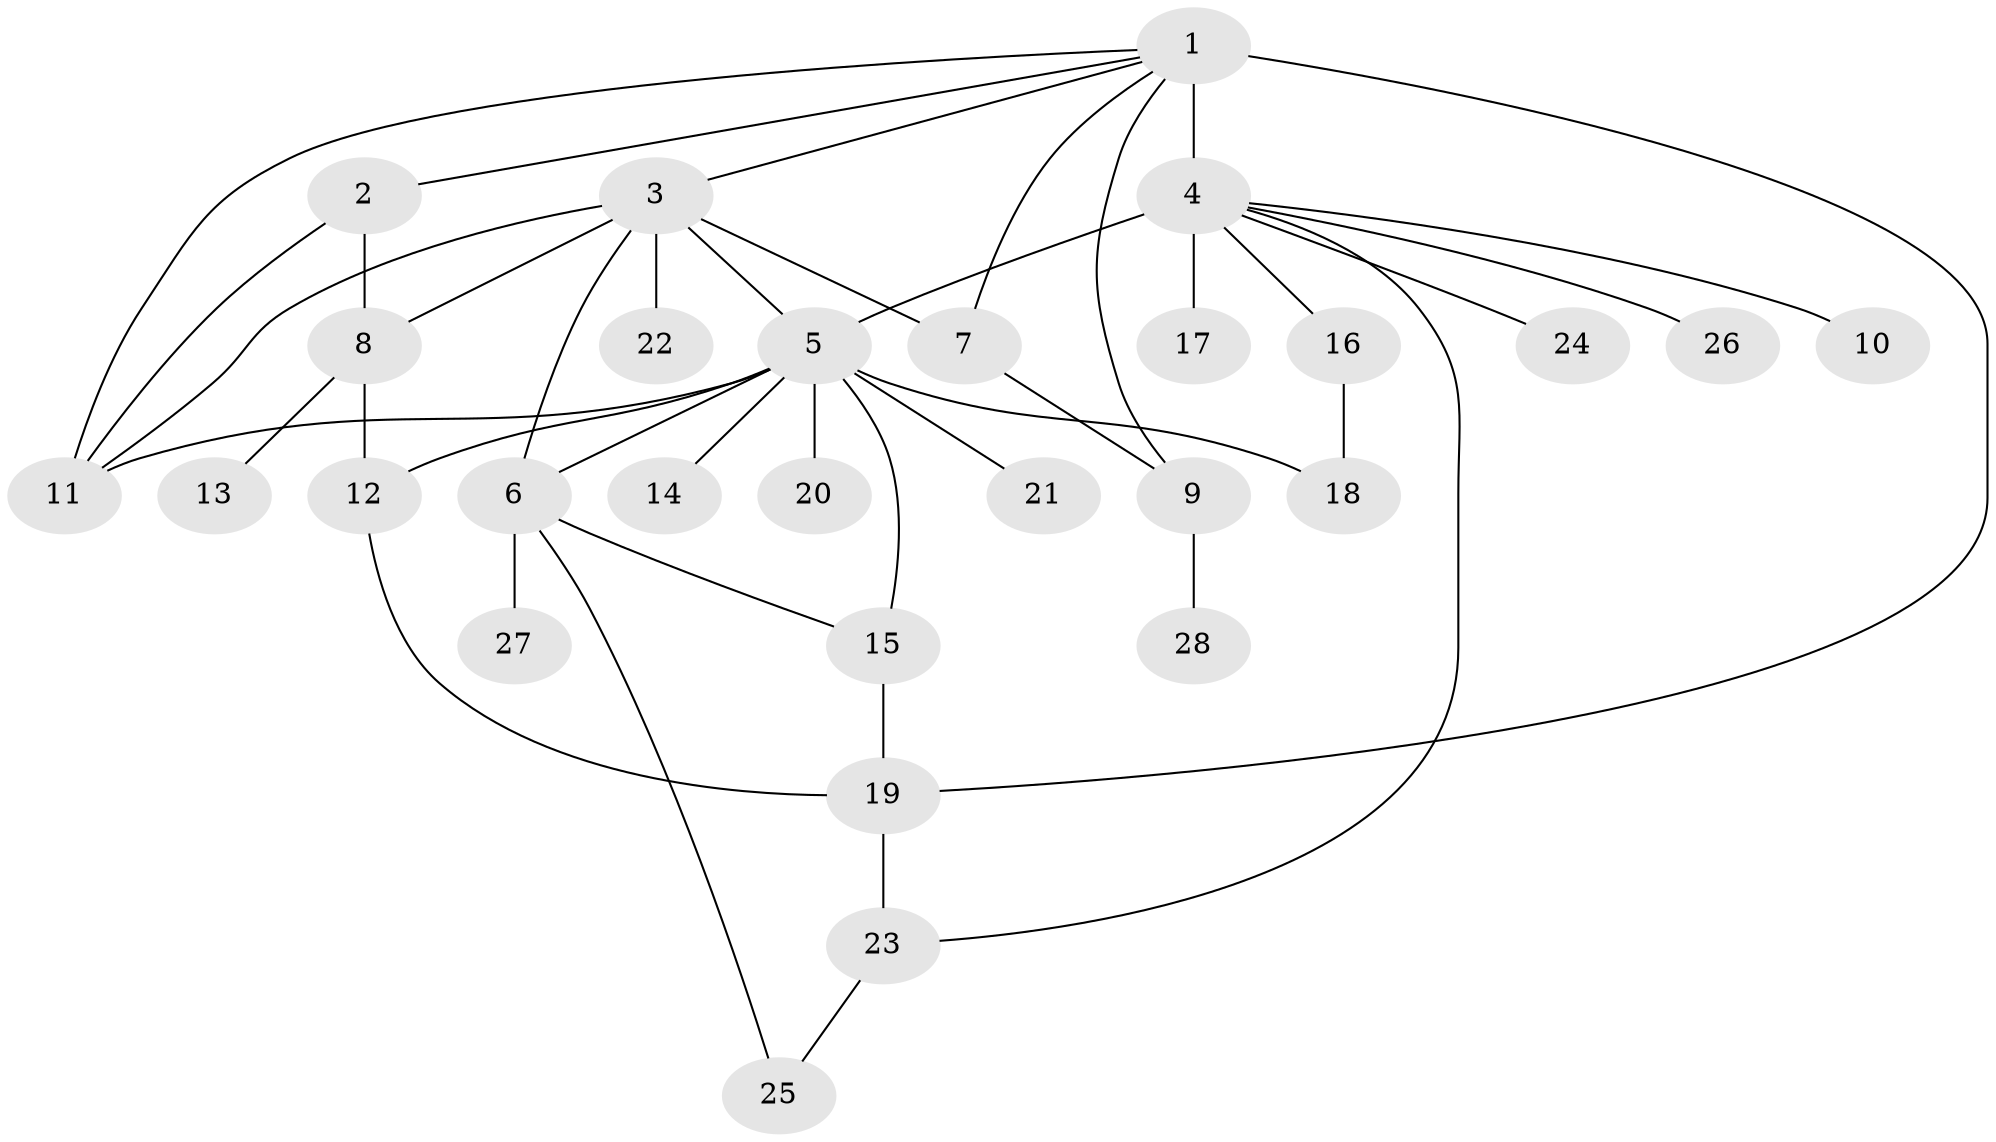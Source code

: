 // original degree distribution, {19: 0.017857142857142856, 4: 0.08928571428571429, 10: 0.017857142857142856, 1: 0.5357142857142857, 13: 0.017857142857142856, 2: 0.125, 6: 0.017857142857142856, 3: 0.125, 5: 0.05357142857142857}
// Generated by graph-tools (version 1.1) at 2025/35/03/09/25 02:35:27]
// undirected, 28 vertices, 42 edges
graph export_dot {
graph [start="1"]
  node [color=gray90,style=filled];
  1;
  2;
  3;
  4;
  5;
  6;
  7;
  8;
  9;
  10;
  11;
  12;
  13;
  14;
  15;
  16;
  17;
  18;
  19;
  20;
  21;
  22;
  23;
  24;
  25;
  26;
  27;
  28;
  1 -- 2 [weight=1.0];
  1 -- 3 [weight=1.0];
  1 -- 4 [weight=10.0];
  1 -- 7 [weight=2.0];
  1 -- 9 [weight=1.0];
  1 -- 11 [weight=1.0];
  1 -- 19 [weight=1.0];
  2 -- 8 [weight=1.0];
  2 -- 11 [weight=1.0];
  3 -- 5 [weight=1.0];
  3 -- 6 [weight=1.0];
  3 -- 7 [weight=1.0];
  3 -- 8 [weight=1.0];
  3 -- 11 [weight=1.0];
  3 -- 22 [weight=1.0];
  4 -- 5 [weight=2.0];
  4 -- 10 [weight=1.0];
  4 -- 16 [weight=1.0];
  4 -- 17 [weight=1.0];
  4 -- 23 [weight=1.0];
  4 -- 24 [weight=1.0];
  4 -- 26 [weight=1.0];
  5 -- 6 [weight=1.0];
  5 -- 11 [weight=1.0];
  5 -- 12 [weight=1.0];
  5 -- 14 [weight=1.0];
  5 -- 15 [weight=1.0];
  5 -- 18 [weight=1.0];
  5 -- 20 [weight=1.0];
  5 -- 21 [weight=1.0];
  6 -- 15 [weight=1.0];
  6 -- 25 [weight=1.0];
  6 -- 27 [weight=1.0];
  7 -- 9 [weight=2.0];
  8 -- 12 [weight=1.0];
  8 -- 13 [weight=1.0];
  9 -- 28 [weight=1.0];
  12 -- 19 [weight=1.0];
  15 -- 19 [weight=1.0];
  16 -- 18 [weight=2.0];
  19 -- 23 [weight=1.0];
  23 -- 25 [weight=1.0];
}
